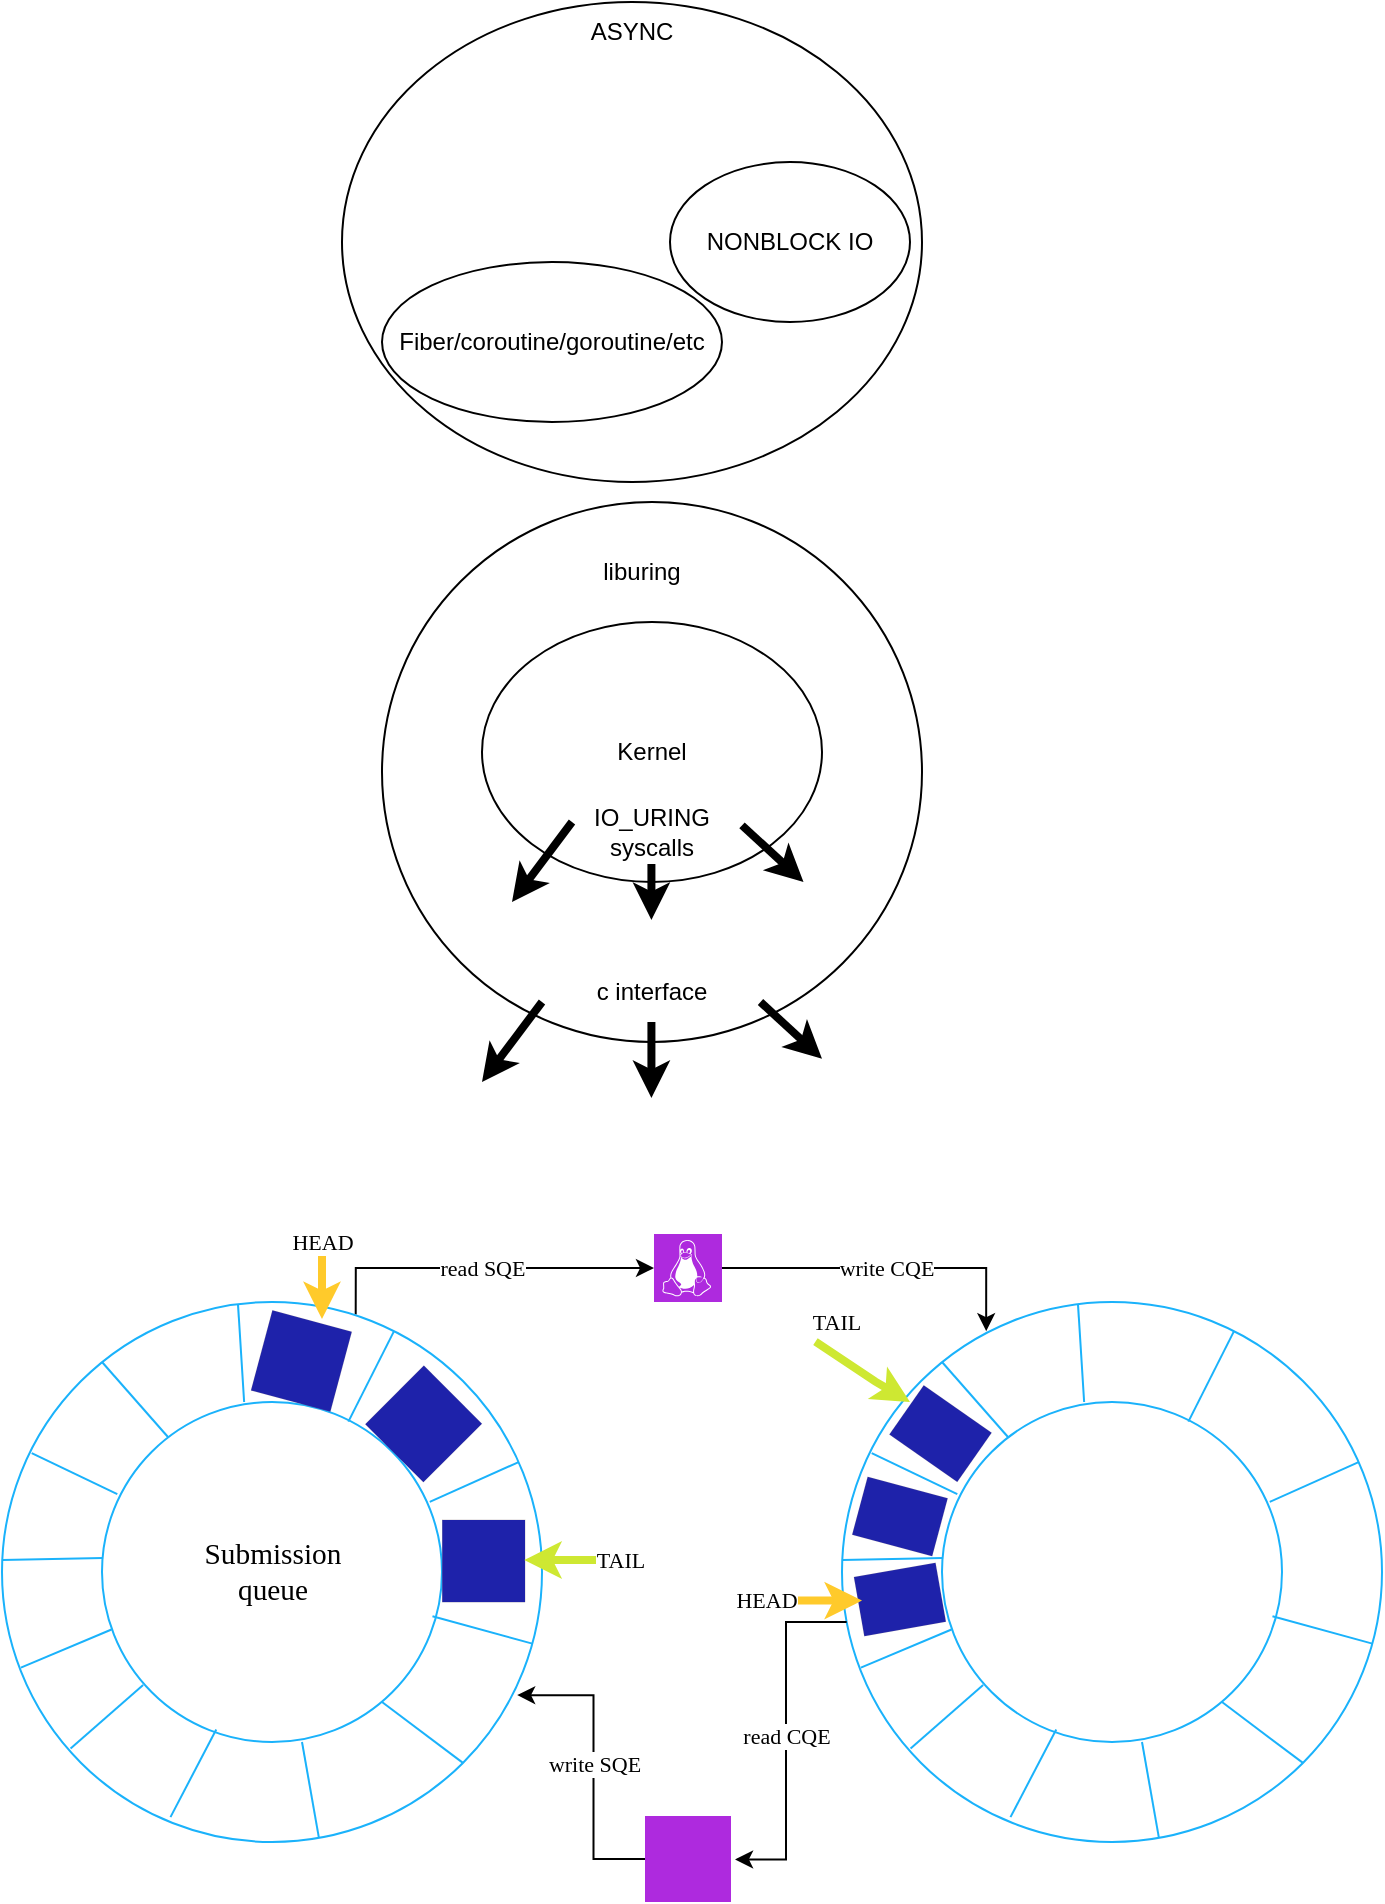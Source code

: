 <mxfile version="26.2.12">
  <diagram name="Страница — 1" id="5MnBxVW6T4bRZf9gdQo-">
    <mxGraphModel dx="939" dy="523" grid="1" gridSize="10" guides="1" tooltips="1" connect="1" arrows="1" fold="1" page="1" pageScale="1" pageWidth="827" pageHeight="1169" math="0" shadow="0">
      <root>
        <mxCell id="0" />
        <mxCell id="1" parent="0" />
        <mxCell id="4wjqR3OL42NYLJil27Jn-7" value="" style="ellipse;whiteSpace=wrap;html=1;aspect=fixed;" parent="1" vertex="1">
          <mxGeometry x="270" y="390" width="270" height="270" as="geometry" />
        </mxCell>
        <mxCell id="4wjqR3OL42NYLJil27Jn-1" value="" style="ellipse;whiteSpace=wrap;html=1;" parent="1" vertex="1">
          <mxGeometry x="250" y="140" width="290" height="240" as="geometry" />
        </mxCell>
        <mxCell id="4wjqR3OL42NYLJil27Jn-2" value="Fiber/coroutine/goroutine/etc" style="ellipse;whiteSpace=wrap;html=1;" parent="1" vertex="1">
          <mxGeometry x="270" y="270" width="170" height="80" as="geometry" />
        </mxCell>
        <mxCell id="4wjqR3OL42NYLJil27Jn-3" value="NONBLOCK IO" style="ellipse;whiteSpace=wrap;html=1;" parent="1" vertex="1">
          <mxGeometry x="414" y="220" width="120" height="80" as="geometry" />
        </mxCell>
        <mxCell id="4wjqR3OL42NYLJil27Jn-4" value="ASYNC" style="text;html=1;align=center;verticalAlign=middle;whiteSpace=wrap;rounded=0;" parent="1" vertex="1">
          <mxGeometry x="365" y="140" width="60" height="30" as="geometry" />
        </mxCell>
        <mxCell id="4wjqR3OL42NYLJil27Jn-5" value="Kernel" style="ellipse;whiteSpace=wrap;html=1;" parent="1" vertex="1">
          <mxGeometry x="320" y="450" width="170" height="130" as="geometry" />
        </mxCell>
        <mxCell id="4wjqR3OL42NYLJil27Jn-6" value="IO_URING syscalls" style="text;html=1;align=center;verticalAlign=middle;whiteSpace=wrap;rounded=0;" parent="1" vertex="1">
          <mxGeometry x="360" y="540" width="90" height="30" as="geometry" />
        </mxCell>
        <mxCell id="4wjqR3OL42NYLJil27Jn-8" value="liburing" style="text;html=1;align=center;verticalAlign=middle;whiteSpace=wrap;rounded=0;" parent="1" vertex="1">
          <mxGeometry x="370" y="410" width="60" height="30" as="geometry" />
        </mxCell>
        <mxCell id="4wjqR3OL42NYLJil27Jn-9" value="" style="endArrow=classic;html=1;rounded=0;strokeWidth=4;" parent="1" edge="1">
          <mxGeometry width="50" height="50" relative="1" as="geometry">
            <mxPoint x="450" y="551.68" as="sourcePoint" />
            <mxPoint x="480.75" y="580.0" as="targetPoint" />
          </mxGeometry>
        </mxCell>
        <mxCell id="4wjqR3OL42NYLJil27Jn-10" value="" style="endArrow=classic;html=1;rounded=0;strokeWidth=4;" parent="1" edge="1">
          <mxGeometry width="50" height="50" relative="1" as="geometry">
            <mxPoint x="404.71" y="571" as="sourcePoint" />
            <mxPoint x="404.71" y="599" as="targetPoint" />
          </mxGeometry>
        </mxCell>
        <mxCell id="4wjqR3OL42NYLJil27Jn-11" value="" style="endArrow=classic;html=1;rounded=0;strokeWidth=4;" parent="1" edge="1">
          <mxGeometry width="50" height="50" relative="1" as="geometry">
            <mxPoint x="365" y="550" as="sourcePoint" />
            <mxPoint x="335" y="590" as="targetPoint" />
          </mxGeometry>
        </mxCell>
        <mxCell id="4wjqR3OL42NYLJil27Jn-13" value="" style="endArrow=classic;html=1;rounded=0;strokeWidth=4;" parent="1" edge="1">
          <mxGeometry width="50" height="50" relative="1" as="geometry">
            <mxPoint x="404.71" y="650" as="sourcePoint" />
            <mxPoint x="404.71" y="688" as="targetPoint" />
          </mxGeometry>
        </mxCell>
        <mxCell id="4wjqR3OL42NYLJil27Jn-14" value="" style="endArrow=classic;html=1;rounded=0;strokeWidth=4;" parent="1" edge="1">
          <mxGeometry width="50" height="50" relative="1" as="geometry">
            <mxPoint x="459.25" y="640" as="sourcePoint" />
            <mxPoint x="490" y="668.32" as="targetPoint" />
          </mxGeometry>
        </mxCell>
        <mxCell id="4wjqR3OL42NYLJil27Jn-15" value="" style="endArrow=classic;html=1;rounded=0;strokeWidth=4;" parent="1" edge="1">
          <mxGeometry width="50" height="50" relative="1" as="geometry">
            <mxPoint x="350" y="640" as="sourcePoint" />
            <mxPoint x="320" y="680" as="targetPoint" />
          </mxGeometry>
        </mxCell>
        <mxCell id="4wjqR3OL42NYLJil27Jn-16" value="c interface" style="text;html=1;align=center;verticalAlign=middle;whiteSpace=wrap;rounded=0;" parent="1" vertex="1">
          <mxGeometry x="375" y="620" width="60" height="30" as="geometry" />
        </mxCell>
        <mxCell id="idXL19134oBA8lbDRlTb-53" value="read SQE" style="edgeStyle=orthogonalEdgeStyle;rounded=0;orthogonalLoop=1;jettySize=auto;html=1;exitX=0.655;exitY=0.023;exitDx=0;exitDy=0;exitPerimeter=0;fontFamily=Proxima Nova;" edge="1" parent="1" source="idXL19134oBA8lbDRlTb-1" target="idXL19134oBA8lbDRlTb-46">
          <mxGeometry x="0.001" relative="1" as="geometry">
            <Array as="points">
              <mxPoint x="257" y="773" />
            </Array>
            <mxPoint as="offset" />
          </mxGeometry>
        </mxCell>
        <mxCell id="idXL19134oBA8lbDRlTb-1" value="" style="ellipse;whiteSpace=wrap;html=1;aspect=fixed;strokeColor=#1AB2FB;" vertex="1" parent="1">
          <mxGeometry x="80" y="790" width="270" height="270" as="geometry" />
        </mxCell>
        <mxCell id="idXL19134oBA8lbDRlTb-2" value="" style="ellipse;whiteSpace=wrap;html=1;aspect=fixed;strokeColor=#1AB2FB;" vertex="1" parent="1">
          <mxGeometry x="130" y="840" width="170" height="170" as="geometry" />
        </mxCell>
        <mxCell id="idXL19134oBA8lbDRlTb-3" value="" style="endArrow=none;html=1;rounded=0;entryX=0.437;entryY=0.004;entryDx=0;entryDy=0;entryPerimeter=0;exitX=0.418;exitY=0;exitDx=0;exitDy=0;exitPerimeter=0;strokeColor=#1AB2FB;" edge="1" parent="1" source="idXL19134oBA8lbDRlTb-2" target="idXL19134oBA8lbDRlTb-1">
          <mxGeometry width="50" height="50" relative="1" as="geometry">
            <mxPoint x="150" y="800" as="sourcePoint" />
            <mxPoint x="200" y="750" as="targetPoint" />
          </mxGeometry>
        </mxCell>
        <mxCell id="idXL19134oBA8lbDRlTb-4" value="" style="endArrow=none;html=1;rounded=0;exitX=0.418;exitY=0;exitDx=0;exitDy=0;exitPerimeter=0;strokeColor=#1AB2FB;" edge="1" parent="1" target="idXL19134oBA8lbDRlTb-1">
          <mxGeometry width="50" height="50" relative="1" as="geometry">
            <mxPoint x="253.19" y="849.81" as="sourcePoint" />
            <mxPoint x="250.0" y="790.002" as="targetPoint" />
          </mxGeometry>
        </mxCell>
        <mxCell id="idXL19134oBA8lbDRlTb-5" value="" style="endArrow=none;html=1;rounded=0;exitX=0.964;exitY=0.294;exitDx=0;exitDy=0;exitPerimeter=0;strokeColor=#1AB2FB;" edge="1" parent="1" source="idXL19134oBA8lbDRlTb-2" target="idXL19134oBA8lbDRlTb-1">
          <mxGeometry width="50" height="50" relative="1" as="geometry">
            <mxPoint x="297.19" y="894.81" as="sourcePoint" />
            <mxPoint x="320" y="850" as="targetPoint" />
          </mxGeometry>
        </mxCell>
        <mxCell id="idXL19134oBA8lbDRlTb-6" value="" style="endArrow=none;html=1;rounded=0;exitX=0.972;exitY=0.63;exitDx=0;exitDy=0;exitPerimeter=0;strokeColor=#1AB2FB;" edge="1" parent="1" source="idXL19134oBA8lbDRlTb-2" target="idXL19134oBA8lbDRlTb-1">
          <mxGeometry width="50" height="50" relative="1" as="geometry">
            <mxPoint x="300" y="950" as="sourcePoint" />
            <mxPoint x="344" y="930" as="targetPoint" />
          </mxGeometry>
        </mxCell>
        <mxCell id="idXL19134oBA8lbDRlTb-7" value="" style="endArrow=none;html=1;rounded=0;exitX=0.972;exitY=0.63;exitDx=0;exitDy=0;exitPerimeter=0;entryX=1;entryY=1;entryDx=0;entryDy=0;strokeColor=#1AB2FB;" edge="1" parent="1" target="idXL19134oBA8lbDRlTb-1">
          <mxGeometry width="50" height="50" relative="1" as="geometry">
            <mxPoint x="270" y="990" as="sourcePoint" />
            <mxPoint x="320" y="1004" as="targetPoint" />
          </mxGeometry>
        </mxCell>
        <mxCell id="idXL19134oBA8lbDRlTb-8" value="" style="endArrow=none;html=1;rounded=0;exitX=0.972;exitY=0.63;exitDx=0;exitDy=0;exitPerimeter=0;strokeColor=#1AB2FB;" edge="1" parent="1" target="idXL19134oBA8lbDRlTb-1">
          <mxGeometry width="50" height="50" relative="1" as="geometry">
            <mxPoint x="230" y="1010" as="sourcePoint" />
            <mxPoint x="270" y="1040" as="targetPoint" />
          </mxGeometry>
        </mxCell>
        <mxCell id="idXL19134oBA8lbDRlTb-9" value="" style="endArrow=none;html=1;rounded=0;exitX=0.336;exitY=0.963;exitDx=0;exitDy=0;exitPerimeter=0;entryX=0.312;entryY=0.954;entryDx=0;entryDy=0;entryPerimeter=0;strokeColor=#1AB2FB;" edge="1" parent="1" source="idXL19134oBA8lbDRlTb-2" target="idXL19134oBA8lbDRlTb-1">
          <mxGeometry width="50" height="50" relative="1" as="geometry">
            <mxPoint x="160" y="1010" as="sourcePoint" />
            <mxPoint x="168" y="1058" as="targetPoint" />
          </mxGeometry>
        </mxCell>
        <mxCell id="idXL19134oBA8lbDRlTb-10" value="" style="endArrow=none;html=1;rounded=0;exitX=0.121;exitY=0.832;exitDx=0;exitDy=0;exitPerimeter=0;entryX=0.127;entryY=0.827;entryDx=0;entryDy=0;entryPerimeter=0;strokeColor=#1AB2FB;" edge="1" parent="1" source="idXL19134oBA8lbDRlTb-2" target="idXL19134oBA8lbDRlTb-1">
          <mxGeometry width="50" height="50" relative="1" as="geometry">
            <mxPoint x="143" y="970" as="sourcePoint" />
            <mxPoint x="120" y="1014" as="targetPoint" />
          </mxGeometry>
        </mxCell>
        <mxCell id="idXL19134oBA8lbDRlTb-11" value="" style="endArrow=none;html=1;rounded=0;exitX=0.028;exitY=0.669;exitDx=0;exitDy=0;exitPerimeter=0;entryX=0.035;entryY=0.677;entryDx=0;entryDy=0;entryPerimeter=0;strokeColor=#1AB2FB;" edge="1" parent="1" source="idXL19134oBA8lbDRlTb-2" target="idXL19134oBA8lbDRlTb-1">
          <mxGeometry width="50" height="50" relative="1" as="geometry">
            <mxPoint x="130" y="950" as="sourcePoint" />
            <mxPoint x="93" y="982" as="targetPoint" />
          </mxGeometry>
        </mxCell>
        <mxCell id="idXL19134oBA8lbDRlTb-12" value="" style="endArrow=none;html=1;rounded=0;exitX=0.003;exitY=0.459;exitDx=0;exitDy=0;exitPerimeter=0;entryX=0.035;entryY=0.677;entryDx=0;entryDy=0;entryPerimeter=0;strokeColor=#1AB2FB;" edge="1" parent="1" source="idXL19134oBA8lbDRlTb-2">
          <mxGeometry width="50" height="50" relative="1" as="geometry">
            <mxPoint x="126" y="900" as="sourcePoint" />
            <mxPoint x="80" y="919" as="targetPoint" />
          </mxGeometry>
        </mxCell>
        <mxCell id="idXL19134oBA8lbDRlTb-13" value="" style="endArrow=none;html=1;rounded=0;exitX=0.045;exitY=0.271;exitDx=0;exitDy=0;exitPerimeter=0;entryX=0.055;entryY=0.28;entryDx=0;entryDy=0;entryPerimeter=0;strokeColor=#1AB2FB;" edge="1" parent="1" source="idXL19134oBA8lbDRlTb-2" target="idXL19134oBA8lbDRlTb-1">
          <mxGeometry width="50" height="50" relative="1" as="geometry">
            <mxPoint x="151" y="870" as="sourcePoint" />
            <mxPoint x="100" y="871" as="targetPoint" />
          </mxGeometry>
        </mxCell>
        <mxCell id="idXL19134oBA8lbDRlTb-14" value="" style="endArrow=none;html=1;rounded=0;exitX=0.194;exitY=0.103;exitDx=0;exitDy=0;exitPerimeter=0;entryX=0.055;entryY=0.28;entryDx=0;entryDy=0;entryPerimeter=0;strokeColor=#1AB2FB;" edge="1" parent="1" source="idXL19134oBA8lbDRlTb-2">
          <mxGeometry width="50" height="50" relative="1" as="geometry">
            <mxPoint x="173" y="840" as="sourcePoint" />
            <mxPoint x="130" y="820" as="targetPoint" />
          </mxGeometry>
        </mxCell>
        <mxCell id="idXL19134oBA8lbDRlTb-15" value="" style="ellipse;whiteSpace=wrap;html=1;aspect=fixed;strokeColor=#1AB2FB;" vertex="1" parent="1">
          <mxGeometry x="500" y="790" width="270" height="270" as="geometry" />
        </mxCell>
        <mxCell id="idXL19134oBA8lbDRlTb-16" value="" style="ellipse;whiteSpace=wrap;html=1;aspect=fixed;strokeColor=#1AB2FB;" vertex="1" parent="1">
          <mxGeometry x="550" y="840" width="170" height="170" as="geometry" />
        </mxCell>
        <mxCell id="idXL19134oBA8lbDRlTb-17" value="" style="endArrow=none;html=1;rounded=0;entryX=0.437;entryY=0.004;entryDx=0;entryDy=0;entryPerimeter=0;exitX=0.418;exitY=0;exitDx=0;exitDy=0;exitPerimeter=0;strokeColor=#1AB2FB;" edge="1" parent="1" source="idXL19134oBA8lbDRlTb-16" target="idXL19134oBA8lbDRlTb-15">
          <mxGeometry width="50" height="50" relative="1" as="geometry">
            <mxPoint x="570" y="800" as="sourcePoint" />
            <mxPoint x="620" y="750" as="targetPoint" />
          </mxGeometry>
        </mxCell>
        <mxCell id="idXL19134oBA8lbDRlTb-18" value="" style="endArrow=none;html=1;rounded=0;exitX=0.418;exitY=0;exitDx=0;exitDy=0;exitPerimeter=0;strokeColor=#1AB2FB;" edge="1" parent="1" target="idXL19134oBA8lbDRlTb-15">
          <mxGeometry width="50" height="50" relative="1" as="geometry">
            <mxPoint x="673.19" y="849.81" as="sourcePoint" />
            <mxPoint x="670.0" y="790.002" as="targetPoint" />
          </mxGeometry>
        </mxCell>
        <mxCell id="idXL19134oBA8lbDRlTb-19" value="" style="endArrow=none;html=1;rounded=0;exitX=0.964;exitY=0.294;exitDx=0;exitDy=0;exitPerimeter=0;strokeColor=#1AB2FB;" edge="1" parent="1" source="idXL19134oBA8lbDRlTb-16" target="idXL19134oBA8lbDRlTb-15">
          <mxGeometry width="50" height="50" relative="1" as="geometry">
            <mxPoint x="717.19" y="894.81" as="sourcePoint" />
            <mxPoint x="740" y="850" as="targetPoint" />
          </mxGeometry>
        </mxCell>
        <mxCell id="idXL19134oBA8lbDRlTb-20" value="" style="endArrow=none;html=1;rounded=0;exitX=0.972;exitY=0.63;exitDx=0;exitDy=0;exitPerimeter=0;strokeColor=#1AB2FB;" edge="1" parent="1" source="idXL19134oBA8lbDRlTb-16" target="idXL19134oBA8lbDRlTb-15">
          <mxGeometry width="50" height="50" relative="1" as="geometry">
            <mxPoint x="720" y="950" as="sourcePoint" />
            <mxPoint x="764" y="930" as="targetPoint" />
          </mxGeometry>
        </mxCell>
        <mxCell id="idXL19134oBA8lbDRlTb-21" value="" style="endArrow=none;html=1;rounded=0;exitX=0.972;exitY=0.63;exitDx=0;exitDy=0;exitPerimeter=0;entryX=1;entryY=1;entryDx=0;entryDy=0;strokeColor=#1AB2FB;" edge="1" parent="1" target="idXL19134oBA8lbDRlTb-15">
          <mxGeometry width="50" height="50" relative="1" as="geometry">
            <mxPoint x="690" y="990" as="sourcePoint" />
            <mxPoint x="740" y="1004" as="targetPoint" />
          </mxGeometry>
        </mxCell>
        <mxCell id="idXL19134oBA8lbDRlTb-22" value="" style="endArrow=none;html=1;rounded=0;exitX=0.972;exitY=0.63;exitDx=0;exitDy=0;exitPerimeter=0;strokeColor=#1AB2FB;" edge="1" parent="1" target="idXL19134oBA8lbDRlTb-15">
          <mxGeometry width="50" height="50" relative="1" as="geometry">
            <mxPoint x="650" y="1010" as="sourcePoint" />
            <mxPoint x="690" y="1040" as="targetPoint" />
          </mxGeometry>
        </mxCell>
        <mxCell id="idXL19134oBA8lbDRlTb-23" value="" style="endArrow=none;html=1;rounded=0;exitX=0.336;exitY=0.963;exitDx=0;exitDy=0;exitPerimeter=0;entryX=0.312;entryY=0.954;entryDx=0;entryDy=0;entryPerimeter=0;strokeColor=#1AB2FB;" edge="1" parent="1" source="idXL19134oBA8lbDRlTb-16" target="idXL19134oBA8lbDRlTb-15">
          <mxGeometry width="50" height="50" relative="1" as="geometry">
            <mxPoint x="580" y="1010" as="sourcePoint" />
            <mxPoint x="588" y="1058" as="targetPoint" />
          </mxGeometry>
        </mxCell>
        <mxCell id="idXL19134oBA8lbDRlTb-24" value="" style="endArrow=none;html=1;rounded=0;exitX=0.121;exitY=0.832;exitDx=0;exitDy=0;exitPerimeter=0;entryX=0.127;entryY=0.827;entryDx=0;entryDy=0;entryPerimeter=0;strokeColor=#1AB2FB;" edge="1" parent="1" source="idXL19134oBA8lbDRlTb-16" target="idXL19134oBA8lbDRlTb-15">
          <mxGeometry width="50" height="50" relative="1" as="geometry">
            <mxPoint x="563" y="970" as="sourcePoint" />
            <mxPoint x="540" y="1014" as="targetPoint" />
          </mxGeometry>
        </mxCell>
        <mxCell id="idXL19134oBA8lbDRlTb-25" value="" style="endArrow=none;html=1;rounded=0;exitX=0.028;exitY=0.669;exitDx=0;exitDy=0;exitPerimeter=0;entryX=0.035;entryY=0.677;entryDx=0;entryDy=0;entryPerimeter=0;strokeColor=#1AB2FB;" edge="1" parent="1" source="idXL19134oBA8lbDRlTb-16" target="idXL19134oBA8lbDRlTb-15">
          <mxGeometry width="50" height="50" relative="1" as="geometry">
            <mxPoint x="550" y="950" as="sourcePoint" />
            <mxPoint x="513" y="982" as="targetPoint" />
          </mxGeometry>
        </mxCell>
        <mxCell id="idXL19134oBA8lbDRlTb-26" value="" style="endArrow=none;html=1;rounded=0;exitX=0.003;exitY=0.459;exitDx=0;exitDy=0;exitPerimeter=0;entryX=0.035;entryY=0.677;entryDx=0;entryDy=0;entryPerimeter=0;strokeColor=#1AB2FB;" edge="1" parent="1" source="idXL19134oBA8lbDRlTb-16">
          <mxGeometry width="50" height="50" relative="1" as="geometry">
            <mxPoint x="546" y="900" as="sourcePoint" />
            <mxPoint x="500" y="919" as="targetPoint" />
          </mxGeometry>
        </mxCell>
        <mxCell id="idXL19134oBA8lbDRlTb-27" value="" style="endArrow=none;html=1;rounded=0;exitX=0.045;exitY=0.271;exitDx=0;exitDy=0;exitPerimeter=0;entryX=0.055;entryY=0.28;entryDx=0;entryDy=0;entryPerimeter=0;strokeColor=#1AB2FB;" edge="1" parent="1" source="idXL19134oBA8lbDRlTb-16" target="idXL19134oBA8lbDRlTb-15">
          <mxGeometry width="50" height="50" relative="1" as="geometry">
            <mxPoint x="571" y="870" as="sourcePoint" />
            <mxPoint x="520" y="871" as="targetPoint" />
          </mxGeometry>
        </mxCell>
        <mxCell id="idXL19134oBA8lbDRlTb-28" value="" style="endArrow=none;html=1;rounded=0;exitX=0.194;exitY=0.103;exitDx=0;exitDy=0;exitPerimeter=0;entryX=0.055;entryY=0.28;entryDx=0;entryDy=0;entryPerimeter=0;strokeColor=#1AB2FB;" edge="1" parent="1" source="idXL19134oBA8lbDRlTb-16">
          <mxGeometry width="50" height="50" relative="1" as="geometry">
            <mxPoint x="593" y="840" as="sourcePoint" />
            <mxPoint x="550" y="820" as="targetPoint" />
          </mxGeometry>
        </mxCell>
        <mxCell id="idXL19134oBA8lbDRlTb-29" value="&lt;span id=&quot;docs-internal-guid-4ea8853c-7fff-0321-4c74-c444f08223ec&quot;&gt;&lt;span style=&quot;font-size: 11pt; background-color: transparent; font-variant-numeric: normal; font-variant-east-asian: normal; font-variant-alternates: normal; font-variant-position: normal; vertical-align: baseline; white-space-collapse: preserve;&quot;&gt;&lt;font face=&quot;Proxima Nova&quot;&gt;Submission queue&lt;/font&gt;&lt;/span&gt;&lt;/span&gt;" style="text;html=1;align=center;verticalAlign=middle;whiteSpace=wrap;rounded=0;fontFamily=Proxima Nova;" vertex="1" parent="1">
          <mxGeometry x="177.5" y="910" width="75" height="30" as="geometry" />
        </mxCell>
        <mxCell id="idXL19134oBA8lbDRlTb-39" value="" style="rounded=0;whiteSpace=wrap;html=1;fillColor=#1E22AA;rotation=15;strokeColor=#d6b656;strokeWidth=0;" vertex="1" parent="1">
          <mxGeometry x="208.88" y="798.54" width="41.12" height="41.46" as="geometry" />
        </mxCell>
        <mxCell id="idXL19134oBA8lbDRlTb-40" value="" style="rounded=0;whiteSpace=wrap;html=1;fillColor=#1E22AA;rotation=45;strokeColor=#d6b656;strokeWidth=0;" vertex="1" parent="1">
          <mxGeometry x="270" y="830" width="41.12" height="41.46" as="geometry" />
        </mxCell>
        <mxCell id="idXL19134oBA8lbDRlTb-41" value="" style="rounded=0;whiteSpace=wrap;html=1;fillColor=#1E22AA;rotation=90;strokeColor=#d6b656;strokeWidth=0;" vertex="1" parent="1">
          <mxGeometry x="300" y="898.54" width="41.12" height="41.46" as="geometry" />
        </mxCell>
        <mxCell id="idXL19134oBA8lbDRlTb-44" value="HEAD" style="endArrow=classic;html=1;rounded=0;strokeColor=#FFCA2B;strokeWidth=4;fontFamily=Proxima Nova;" edge="1" parent="1">
          <mxGeometry x="-0.927" width="50" height="50" relative="1" as="geometry">
            <mxPoint x="240" y="758.54" as="sourcePoint" />
            <mxPoint x="240" y="798.54" as="targetPoint" />
            <mxPoint as="offset" />
          </mxGeometry>
        </mxCell>
        <mxCell id="idXL19134oBA8lbDRlTb-45" value="TAIL" style="endArrow=classic;html=1;rounded=0;strokeColor=#CEE832;strokeWidth=4;fontFamily=Proxima Nova;" edge="1" parent="1">
          <mxGeometry x="-0.927" width="50" height="50" relative="1" as="geometry">
            <mxPoint x="391.12" y="918.98" as="sourcePoint" />
            <mxPoint x="341.12" y="918.98" as="targetPoint" />
            <mxPoint as="offset" />
          </mxGeometry>
        </mxCell>
        <mxCell id="idXL19134oBA8lbDRlTb-46" value="" style="sketch=0;pointerEvents=1;shadow=0;dashed=0;html=1;strokeColor=none;fillColor=#AE2ADE;labelPosition=center;verticalLabelPosition=bottom;verticalAlign=top;align=center;outlineConnect=0;shape=mxgraph.veeam2.linux;" vertex="1" parent="1">
          <mxGeometry x="406" y="756" width="34" height="34" as="geometry" />
        </mxCell>
        <mxCell id="idXL19134oBA8lbDRlTb-47" value="" style="points=[];aspect=fixed;html=1;align=center;shadow=0;dashed=0;fillColor=#AE2ADE;strokeColor=none;shape=mxgraph.alibaba_cloud.user;" vertex="1" parent="1">
          <mxGeometry x="401.5" y="1047" width="43" height="43" as="geometry" />
        </mxCell>
        <mxCell id="idXL19134oBA8lbDRlTb-48" value="" style="rounded=0;whiteSpace=wrap;html=1;fillColor=#1E22AA;rotation=80;strokeColor=#d6b656;strokeWidth=0;" vertex="1" parent="1">
          <mxGeometry x="513.71" y="917.75" width="30" height="41.46" as="geometry" />
        </mxCell>
        <mxCell id="idXL19134oBA8lbDRlTb-49" value="" style="rounded=0;whiteSpace=wrap;html=1;fillColor=#1E22AA;rotation=105;strokeColor=#d6b656;strokeWidth=0;" vertex="1" parent="1">
          <mxGeometry x="513.71" y="876.29" width="30" height="41.46" as="geometry" />
        </mxCell>
        <mxCell id="idXL19134oBA8lbDRlTb-50" value="" style="rounded=0;whiteSpace=wrap;html=1;fillColor=#1E22AA;rotation=125;strokeColor=#d6b656;strokeWidth=0;" vertex="1" parent="1">
          <mxGeometry x="534" y="834.83" width="30" height="41.46" as="geometry" />
        </mxCell>
        <mxCell id="idXL19134oBA8lbDRlTb-52" value="write CQE" style="edgeStyle=orthogonalEdgeStyle;rounded=0;orthogonalLoop=1;jettySize=auto;html=1;entryX=0.267;entryY=0.054;entryDx=0;entryDy=0;entryPerimeter=0;fontFamily=Proxima Nova;" edge="1" parent="1" source="idXL19134oBA8lbDRlTb-46" target="idXL19134oBA8lbDRlTb-15">
          <mxGeometry relative="1" as="geometry">
            <Array as="points">
              <mxPoint x="572" y="773" />
            </Array>
          </mxGeometry>
        </mxCell>
        <mxCell id="idXL19134oBA8lbDRlTb-54" value="read CQE" style="edgeStyle=orthogonalEdgeStyle;rounded=0;orthogonalLoop=1;jettySize=auto;html=1;entryX=1.047;entryY=0.505;entryDx=0;entryDy=0;entryPerimeter=0;fontFamily=Proxima Nova;" edge="1" parent="1" source="idXL19134oBA8lbDRlTb-15" target="idXL19134oBA8lbDRlTb-47">
          <mxGeometry relative="1" as="geometry">
            <Array as="points">
              <mxPoint x="472" y="950" />
              <mxPoint x="472" y="1069" />
            </Array>
          </mxGeometry>
        </mxCell>
        <mxCell id="idXL19134oBA8lbDRlTb-55" value="write SQE" style="edgeStyle=orthogonalEdgeStyle;rounded=0;orthogonalLoop=1;jettySize=auto;html=1;entryX=0.954;entryY=0.728;entryDx=0;entryDy=0;entryPerimeter=0;fontFamily=Proxima Nova;" edge="1" parent="1" source="idXL19134oBA8lbDRlTb-47" target="idXL19134oBA8lbDRlTb-1">
          <mxGeometry relative="1" as="geometry" />
        </mxCell>
        <mxCell id="idXL19134oBA8lbDRlTb-56" value="HEAD" style="endArrow=classic;html=1;rounded=0;strokeColor=#FFCA2B;strokeWidth=4;fontFamily=Proxima Nova;" edge="1" parent="1">
          <mxGeometry x="-0.927" width="50" height="50" relative="1" as="geometry">
            <mxPoint x="460" y="939.31" as="sourcePoint" />
            <mxPoint x="510" y="939.31" as="targetPoint" />
            <mxPoint as="offset" />
          </mxGeometry>
        </mxCell>
        <mxCell id="idXL19134oBA8lbDRlTb-57" value="TAIL" style="endArrow=classic;html=1;rounded=0;strokeColor=#CEE832;strokeWidth=4;entryX=0.101;entryY=0.223;entryDx=0;entryDy=0;entryPerimeter=0;fontFamily=Proxima Nova;" edge="1" parent="1">
          <mxGeometry x="-0.901" y="14" width="50" height="50" relative="1" as="geometry">
            <mxPoint x="486.73" y="809.79" as="sourcePoint" />
            <mxPoint x="534" y="840.0" as="targetPoint" />
            <mxPoint as="offset" />
            <Array as="points">
              <mxPoint x="516.73" y="829.79" />
            </Array>
          </mxGeometry>
        </mxCell>
      </root>
    </mxGraphModel>
  </diagram>
</mxfile>

